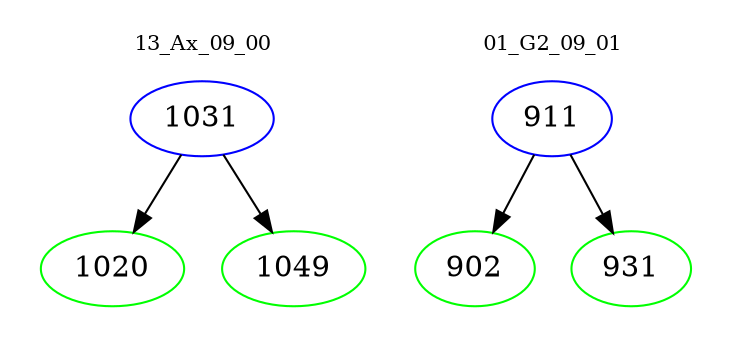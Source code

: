 digraph{
subgraph cluster_0 {
color = white
label = "13_Ax_09_00";
fontsize=10;
T0_1031 [label="1031", color="blue"]
T0_1031 -> T0_1020 [color="black"]
T0_1020 [label="1020", color="green"]
T0_1031 -> T0_1049 [color="black"]
T0_1049 [label="1049", color="green"]
}
subgraph cluster_1 {
color = white
label = "01_G2_09_01";
fontsize=10;
T1_911 [label="911", color="blue"]
T1_911 -> T1_902 [color="black"]
T1_902 [label="902", color="green"]
T1_911 -> T1_931 [color="black"]
T1_931 [label="931", color="green"]
}
}

